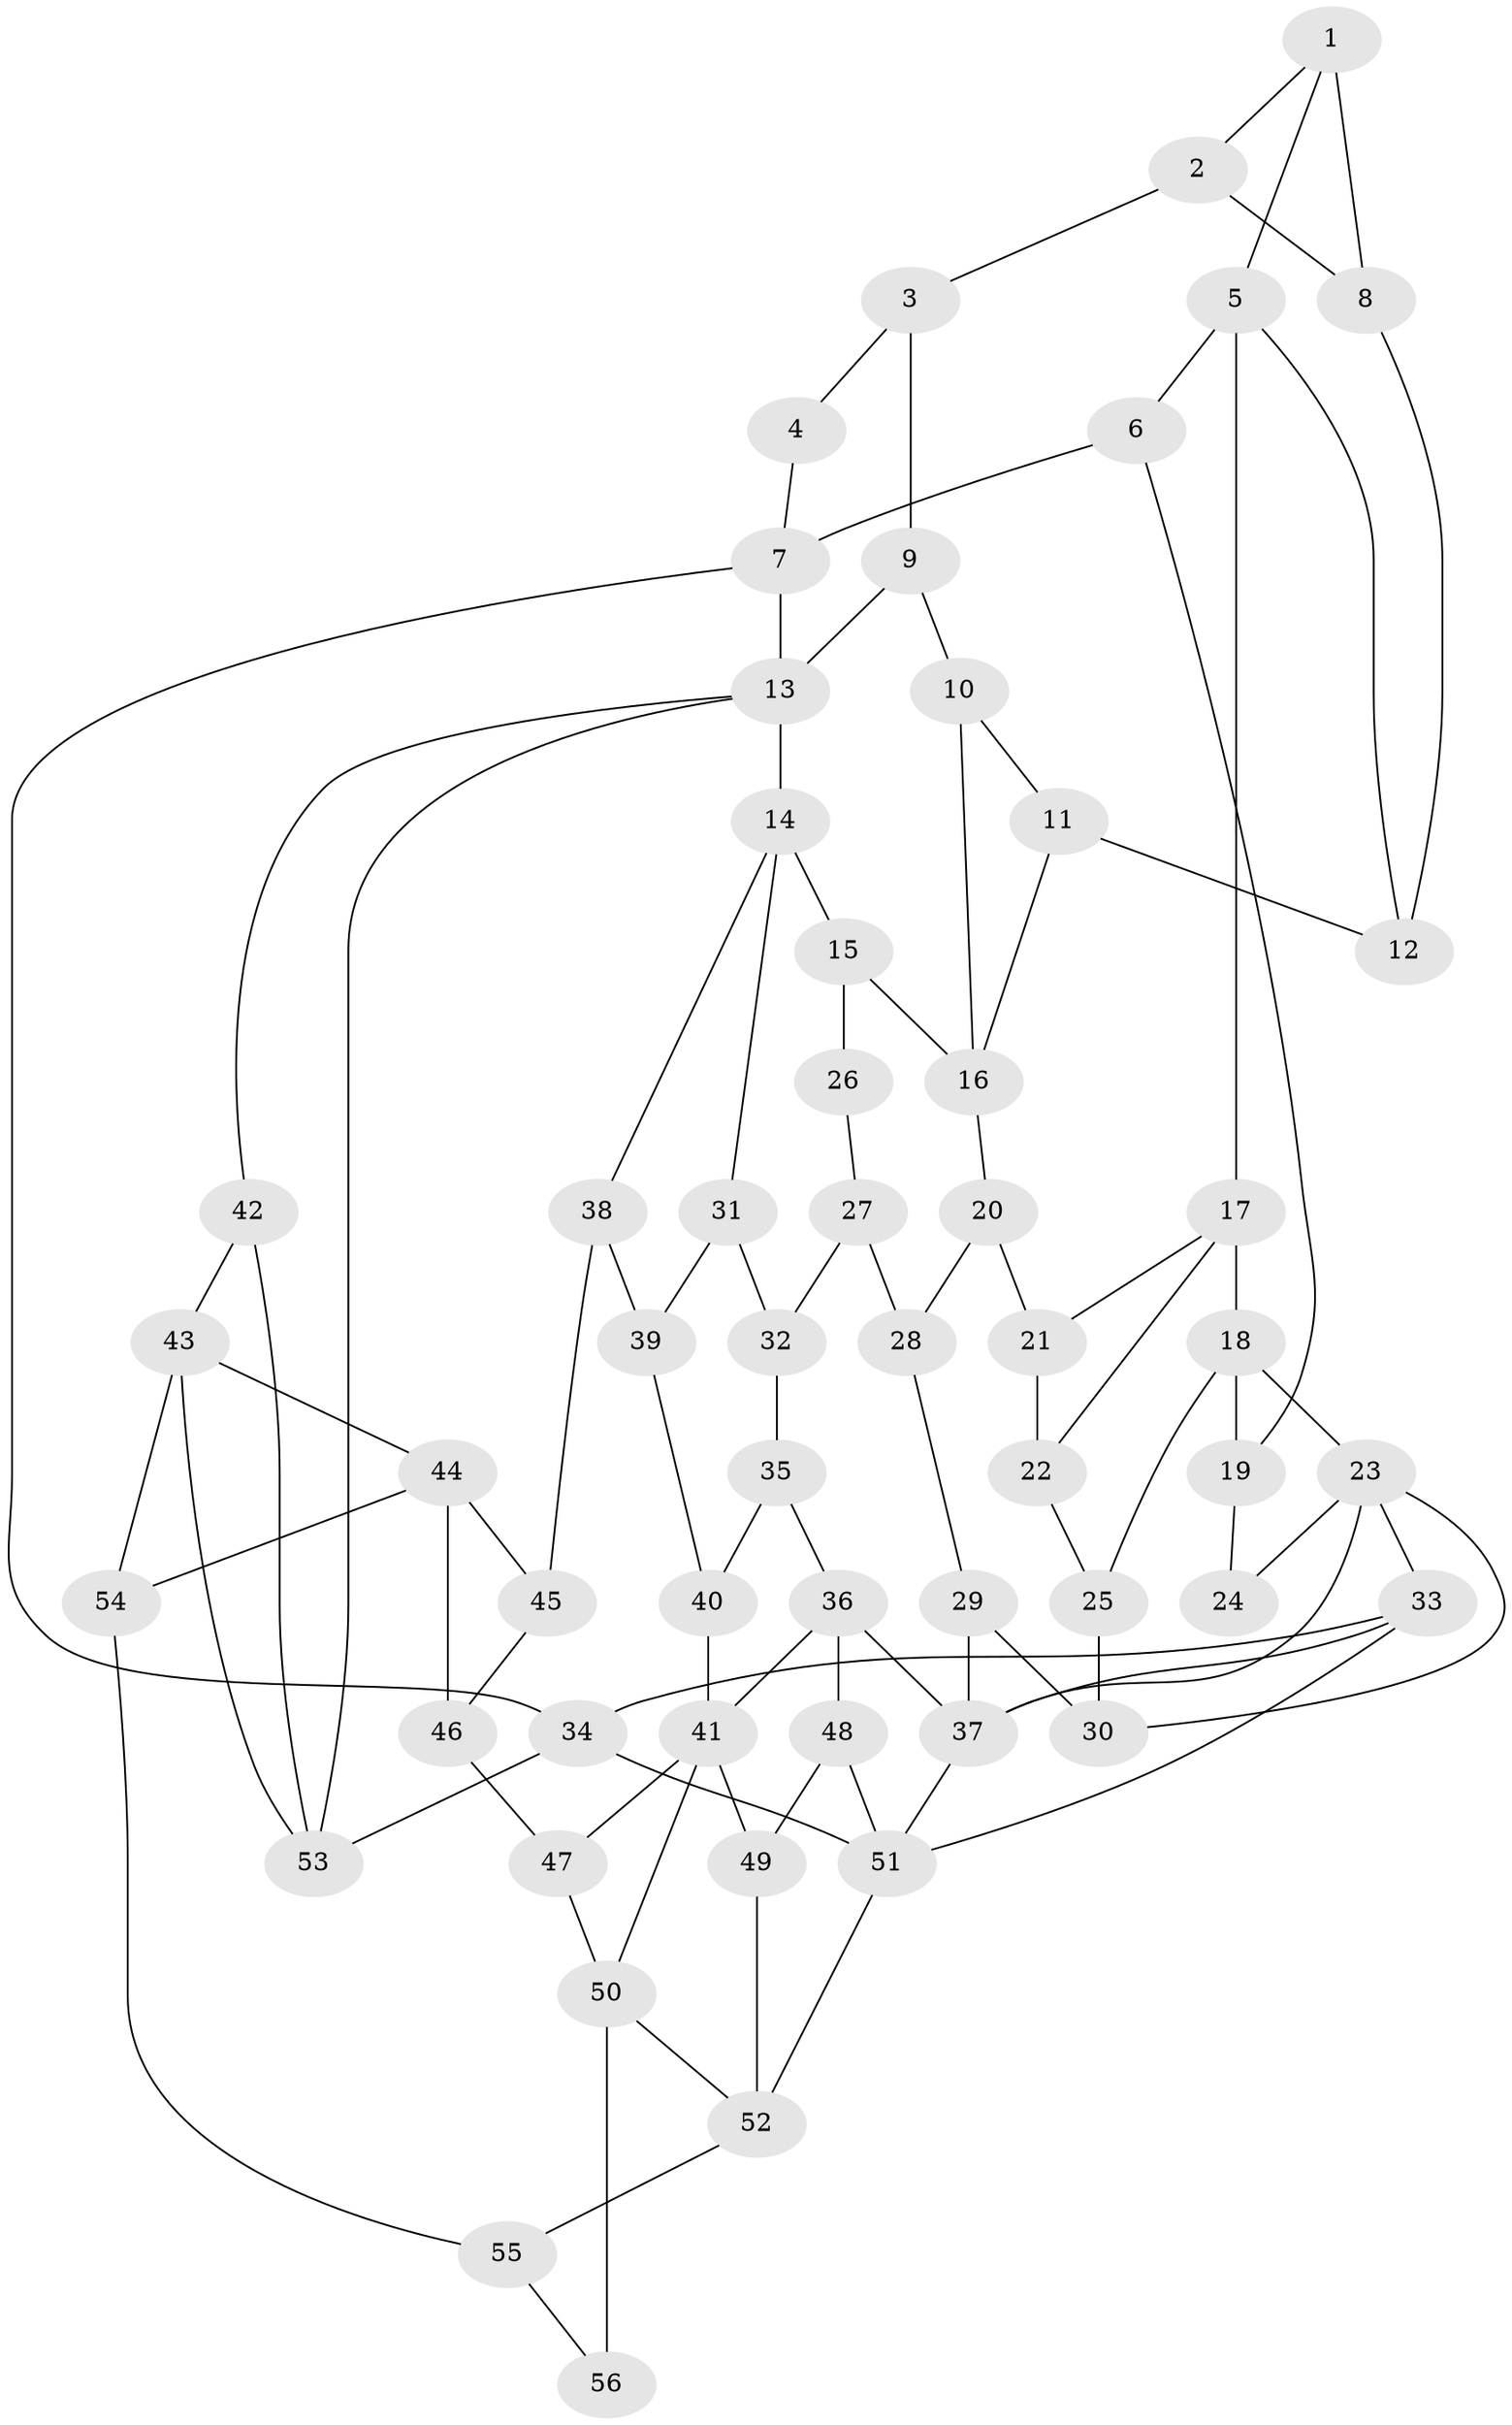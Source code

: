 // original degree distribution, {3: 0.017857142857142856, 4: 0.1875, 5: 0.625, 6: 0.16964285714285715}
// Generated by graph-tools (version 1.1) at 2025/38/03/09/25 02:38:44]
// undirected, 56 vertices, 94 edges
graph export_dot {
graph [start="1"]
  node [color=gray90,style=filled];
  1;
  2;
  3;
  4;
  5;
  6;
  7;
  8;
  9;
  10;
  11;
  12;
  13;
  14;
  15;
  16;
  17;
  18;
  19;
  20;
  21;
  22;
  23;
  24;
  25;
  26;
  27;
  28;
  29;
  30;
  31;
  32;
  33;
  34;
  35;
  36;
  37;
  38;
  39;
  40;
  41;
  42;
  43;
  44;
  45;
  46;
  47;
  48;
  49;
  50;
  51;
  52;
  53;
  54;
  55;
  56;
  1 -- 2 [weight=1.0];
  1 -- 5 [weight=1.0];
  1 -- 8 [weight=2.0];
  2 -- 3 [weight=1.0];
  2 -- 8 [weight=1.0];
  3 -- 4 [weight=1.0];
  3 -- 9 [weight=1.0];
  4 -- 7 [weight=1.0];
  5 -- 6 [weight=1.0];
  5 -- 12 [weight=1.0];
  5 -- 17 [weight=2.0];
  6 -- 7 [weight=1.0];
  6 -- 19 [weight=1.0];
  7 -- 13 [weight=1.0];
  7 -- 34 [weight=1.0];
  8 -- 12 [weight=1.0];
  9 -- 10 [weight=1.0];
  9 -- 13 [weight=2.0];
  10 -- 11 [weight=1.0];
  10 -- 16 [weight=1.0];
  11 -- 12 [weight=1.0];
  11 -- 16 [weight=1.0];
  13 -- 14 [weight=2.0];
  13 -- 42 [weight=1.0];
  13 -- 53 [weight=1.0];
  14 -- 15 [weight=2.0];
  14 -- 31 [weight=1.0];
  14 -- 38 [weight=1.0];
  15 -- 16 [weight=2.0];
  15 -- 26 [weight=2.0];
  16 -- 20 [weight=1.0];
  17 -- 18 [weight=2.0];
  17 -- 21 [weight=1.0];
  17 -- 22 [weight=1.0];
  18 -- 19 [weight=1.0];
  18 -- 23 [weight=1.0];
  18 -- 25 [weight=1.0];
  19 -- 24 [weight=1.0];
  20 -- 21 [weight=1.0];
  20 -- 28 [weight=1.0];
  21 -- 22 [weight=1.0];
  22 -- 25 [weight=1.0];
  23 -- 24 [weight=2.0];
  23 -- 30 [weight=1.0];
  23 -- 33 [weight=1.0];
  23 -- 37 [weight=1.0];
  25 -- 30 [weight=1.0];
  26 -- 27 [weight=1.0];
  27 -- 28 [weight=1.0];
  27 -- 32 [weight=1.0];
  28 -- 29 [weight=1.0];
  29 -- 30 [weight=1.0];
  29 -- 37 [weight=1.0];
  31 -- 32 [weight=1.0];
  31 -- 39 [weight=2.0];
  32 -- 35 [weight=1.0];
  33 -- 34 [weight=1.0];
  33 -- 37 [weight=1.0];
  33 -- 51 [weight=1.0];
  34 -- 51 [weight=1.0];
  34 -- 53 [weight=1.0];
  35 -- 36 [weight=1.0];
  35 -- 40 [weight=1.0];
  36 -- 37 [weight=2.0];
  36 -- 41 [weight=1.0];
  36 -- 48 [weight=2.0];
  37 -- 51 [weight=1.0];
  38 -- 39 [weight=2.0];
  38 -- 45 [weight=1.0];
  39 -- 40 [weight=2.0];
  40 -- 41 [weight=2.0];
  41 -- 47 [weight=1.0];
  41 -- 49 [weight=1.0];
  41 -- 50 [weight=1.0];
  42 -- 43 [weight=1.0];
  42 -- 53 [weight=1.0];
  43 -- 44 [weight=3.0];
  43 -- 53 [weight=1.0];
  43 -- 54 [weight=1.0];
  44 -- 45 [weight=1.0];
  44 -- 46 [weight=1.0];
  44 -- 54 [weight=1.0];
  45 -- 46 [weight=1.0];
  46 -- 47 [weight=1.0];
  47 -- 50 [weight=2.0];
  48 -- 49 [weight=1.0];
  48 -- 51 [weight=1.0];
  49 -- 52 [weight=1.0];
  50 -- 52 [weight=1.0];
  50 -- 56 [weight=2.0];
  51 -- 52 [weight=2.0];
  52 -- 55 [weight=1.0];
  54 -- 55 [weight=1.0];
  55 -- 56 [weight=1.0];
}
